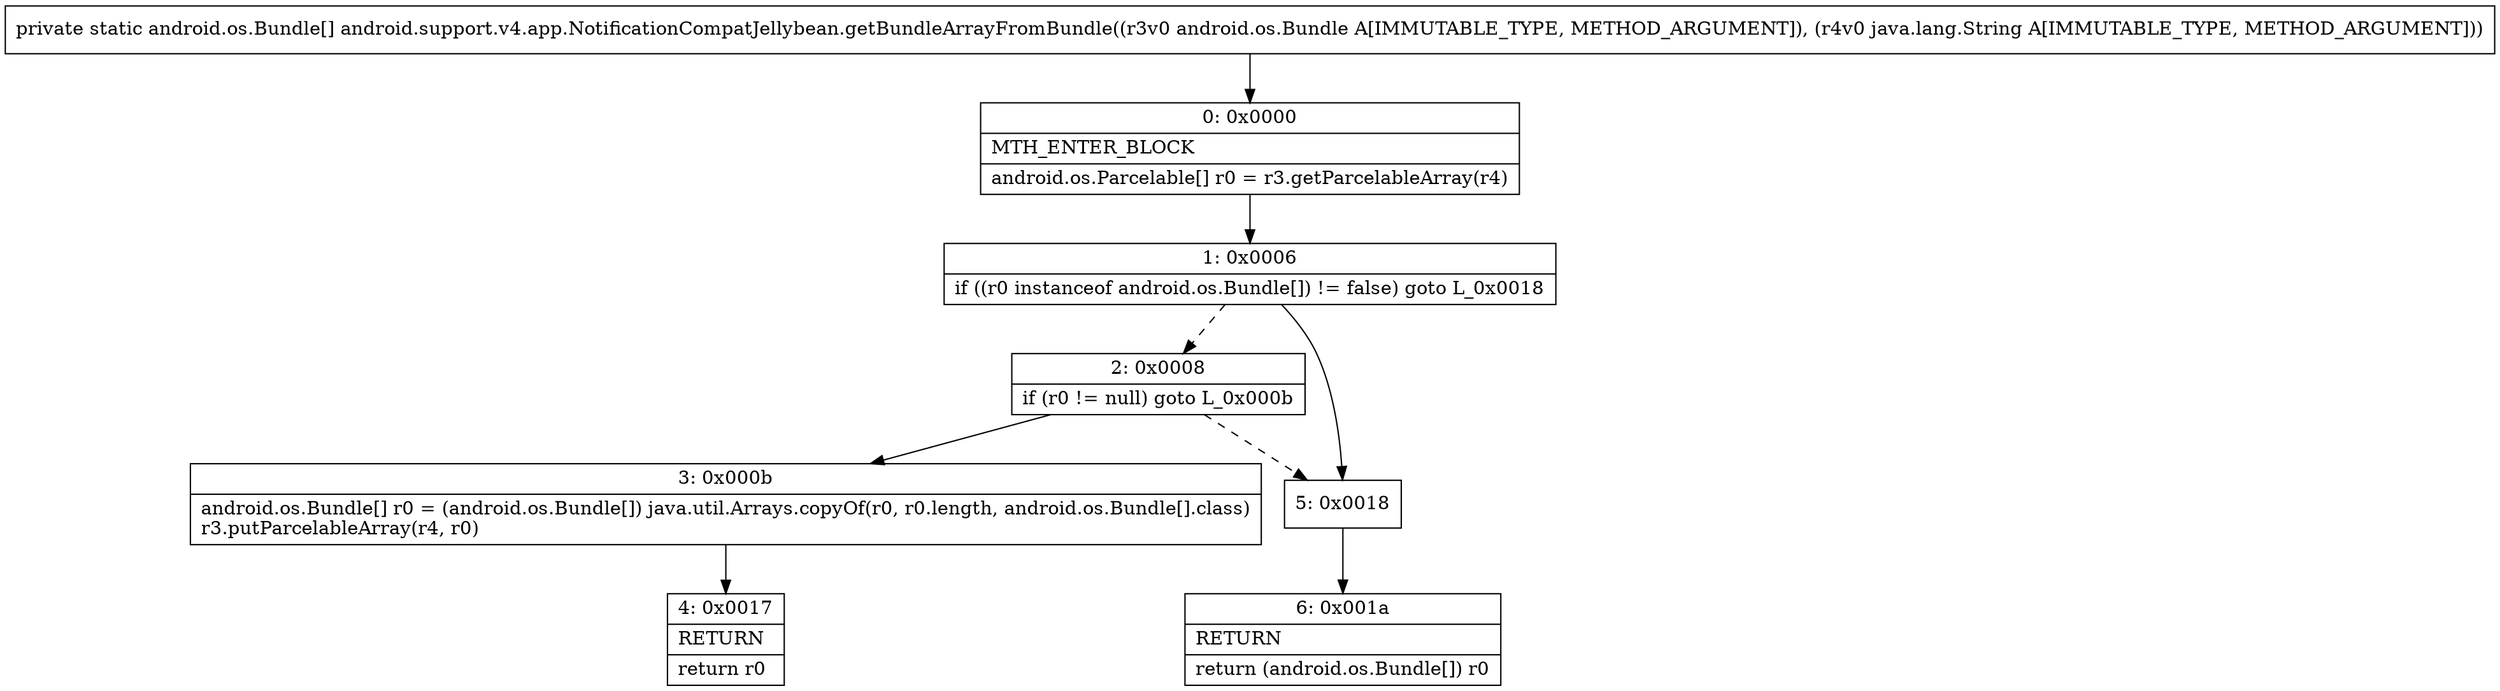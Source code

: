 digraph "CFG forandroid.support.v4.app.NotificationCompatJellybean.getBundleArrayFromBundle(Landroid\/os\/Bundle;Ljava\/lang\/String;)[Landroid\/os\/Bundle;" {
Node_0 [shape=record,label="{0\:\ 0x0000|MTH_ENTER_BLOCK\l|android.os.Parcelable[] r0 = r3.getParcelableArray(r4)\l}"];
Node_1 [shape=record,label="{1\:\ 0x0006|if ((r0 instanceof android.os.Bundle[]) != false) goto L_0x0018\l}"];
Node_2 [shape=record,label="{2\:\ 0x0008|if (r0 != null) goto L_0x000b\l}"];
Node_3 [shape=record,label="{3\:\ 0x000b|android.os.Bundle[] r0 = (android.os.Bundle[]) java.util.Arrays.copyOf(r0, r0.length, android.os.Bundle[].class)\lr3.putParcelableArray(r4, r0)\l}"];
Node_4 [shape=record,label="{4\:\ 0x0017|RETURN\l|return r0\l}"];
Node_5 [shape=record,label="{5\:\ 0x0018}"];
Node_6 [shape=record,label="{6\:\ 0x001a|RETURN\l|return (android.os.Bundle[]) r0\l}"];
MethodNode[shape=record,label="{private static android.os.Bundle[] android.support.v4.app.NotificationCompatJellybean.getBundleArrayFromBundle((r3v0 android.os.Bundle A[IMMUTABLE_TYPE, METHOD_ARGUMENT]), (r4v0 java.lang.String A[IMMUTABLE_TYPE, METHOD_ARGUMENT])) }"];
MethodNode -> Node_0;
Node_0 -> Node_1;
Node_1 -> Node_2[style=dashed];
Node_1 -> Node_5;
Node_2 -> Node_3;
Node_2 -> Node_5[style=dashed];
Node_3 -> Node_4;
Node_5 -> Node_6;
}

